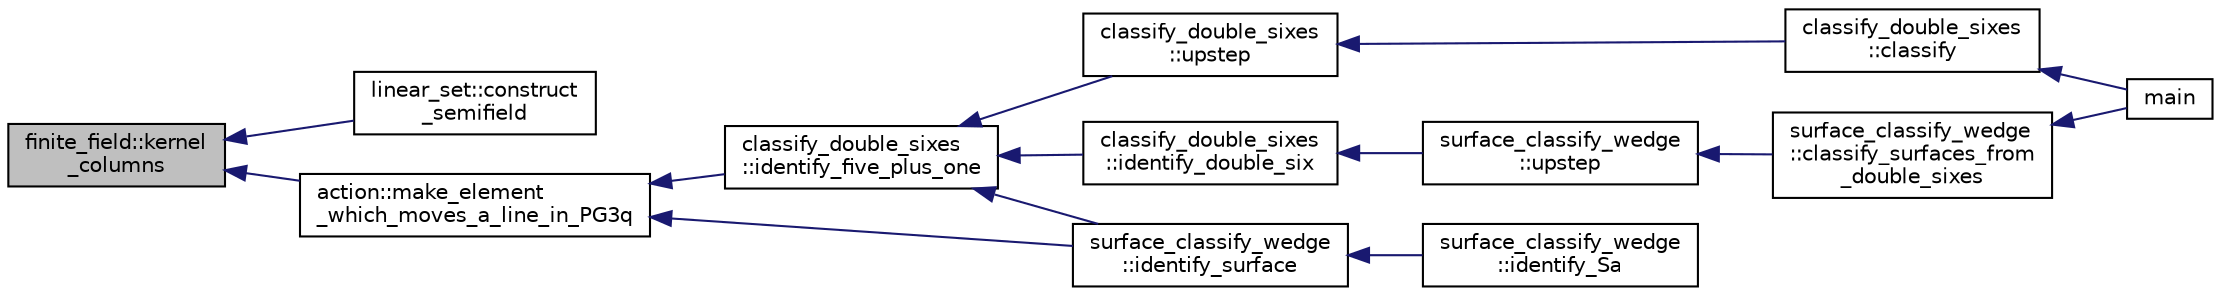 digraph "finite_field::kernel_columns"
{
  edge [fontname="Helvetica",fontsize="10",labelfontname="Helvetica",labelfontsize="10"];
  node [fontname="Helvetica",fontsize="10",shape=record];
  rankdir="LR";
  Node7808 [label="finite_field::kernel\l_columns",height=0.2,width=0.4,color="black", fillcolor="grey75", style="filled", fontcolor="black"];
  Node7808 -> Node7809 [dir="back",color="midnightblue",fontsize="10",style="solid",fontname="Helvetica"];
  Node7809 [label="linear_set::construct\l_semifield",height=0.2,width=0.4,color="black", fillcolor="white", style="filled",URL="$dd/d86/classlinear__set.html#ab54b164771526ae8d687751aa2d1a9ce"];
  Node7808 -> Node7810 [dir="back",color="midnightblue",fontsize="10",style="solid",fontname="Helvetica"];
  Node7810 [label="action::make_element\l_which_moves_a_line_in_PG3q",height=0.2,width=0.4,color="black", fillcolor="white", style="filled",URL="$d2/d86/classaction.html#a926b90c3aafacbf77ffd99d50a8408cb"];
  Node7810 -> Node7811 [dir="back",color="midnightblue",fontsize="10",style="solid",fontname="Helvetica"];
  Node7811 [label="classify_double_sixes\l::identify_five_plus_one",height=0.2,width=0.4,color="black", fillcolor="white", style="filled",URL="$dd/d23/classclassify__double__sixes.html#aa78728c03ff9c37c26413c3d1ebac85a"];
  Node7811 -> Node7812 [dir="back",color="midnightblue",fontsize="10",style="solid",fontname="Helvetica"];
  Node7812 [label="classify_double_sixes\l::upstep",height=0.2,width=0.4,color="black", fillcolor="white", style="filled",URL="$dd/d23/classclassify__double__sixes.html#af69579aea0c34504ccfe37a4f9d992ef"];
  Node7812 -> Node7813 [dir="back",color="midnightblue",fontsize="10",style="solid",fontname="Helvetica"];
  Node7813 [label="classify_double_sixes\l::classify",height=0.2,width=0.4,color="black", fillcolor="white", style="filled",URL="$dd/d23/classclassify__double__sixes.html#aa22b7c156d68376a603743c8b43a58ef"];
  Node7813 -> Node7814 [dir="back",color="midnightblue",fontsize="10",style="solid",fontname="Helvetica"];
  Node7814 [label="main",height=0.2,width=0.4,color="black", fillcolor="white", style="filled",URL="$df/df8/surface__classify_8_c.html#a217dbf8b442f20279ea00b898af96f52"];
  Node7811 -> Node7815 [dir="back",color="midnightblue",fontsize="10",style="solid",fontname="Helvetica"];
  Node7815 [label="classify_double_sixes\l::identify_double_six",height=0.2,width=0.4,color="black", fillcolor="white", style="filled",URL="$dd/d23/classclassify__double__sixes.html#a2f207ab7c9032711e982d16ff3ff753f"];
  Node7815 -> Node7816 [dir="back",color="midnightblue",fontsize="10",style="solid",fontname="Helvetica"];
  Node7816 [label="surface_classify_wedge\l::upstep",height=0.2,width=0.4,color="black", fillcolor="white", style="filled",URL="$d7/d5c/classsurface__classify__wedge.html#a917a77e18ede81788ba0550d3f55f639"];
  Node7816 -> Node7817 [dir="back",color="midnightblue",fontsize="10",style="solid",fontname="Helvetica"];
  Node7817 [label="surface_classify_wedge\l::classify_surfaces_from\l_double_sixes",height=0.2,width=0.4,color="black", fillcolor="white", style="filled",URL="$d7/d5c/classsurface__classify__wedge.html#a6b7ca70f2edff82c197221ee978a3641"];
  Node7817 -> Node7814 [dir="back",color="midnightblue",fontsize="10",style="solid",fontname="Helvetica"];
  Node7811 -> Node7818 [dir="back",color="midnightblue",fontsize="10",style="solid",fontname="Helvetica"];
  Node7818 [label="surface_classify_wedge\l::identify_surface",height=0.2,width=0.4,color="black", fillcolor="white", style="filled",URL="$d7/d5c/classsurface__classify__wedge.html#a0ee820a0324434792bd5362b4606de80"];
  Node7818 -> Node7819 [dir="back",color="midnightblue",fontsize="10",style="solid",fontname="Helvetica"];
  Node7819 [label="surface_classify_wedge\l::identify_Sa",height=0.2,width=0.4,color="black", fillcolor="white", style="filled",URL="$d7/d5c/classsurface__classify__wedge.html#a8fdc22ea1850bd4da28ace84adb055a6"];
  Node7810 -> Node7818 [dir="back",color="midnightblue",fontsize="10",style="solid",fontname="Helvetica"];
}
